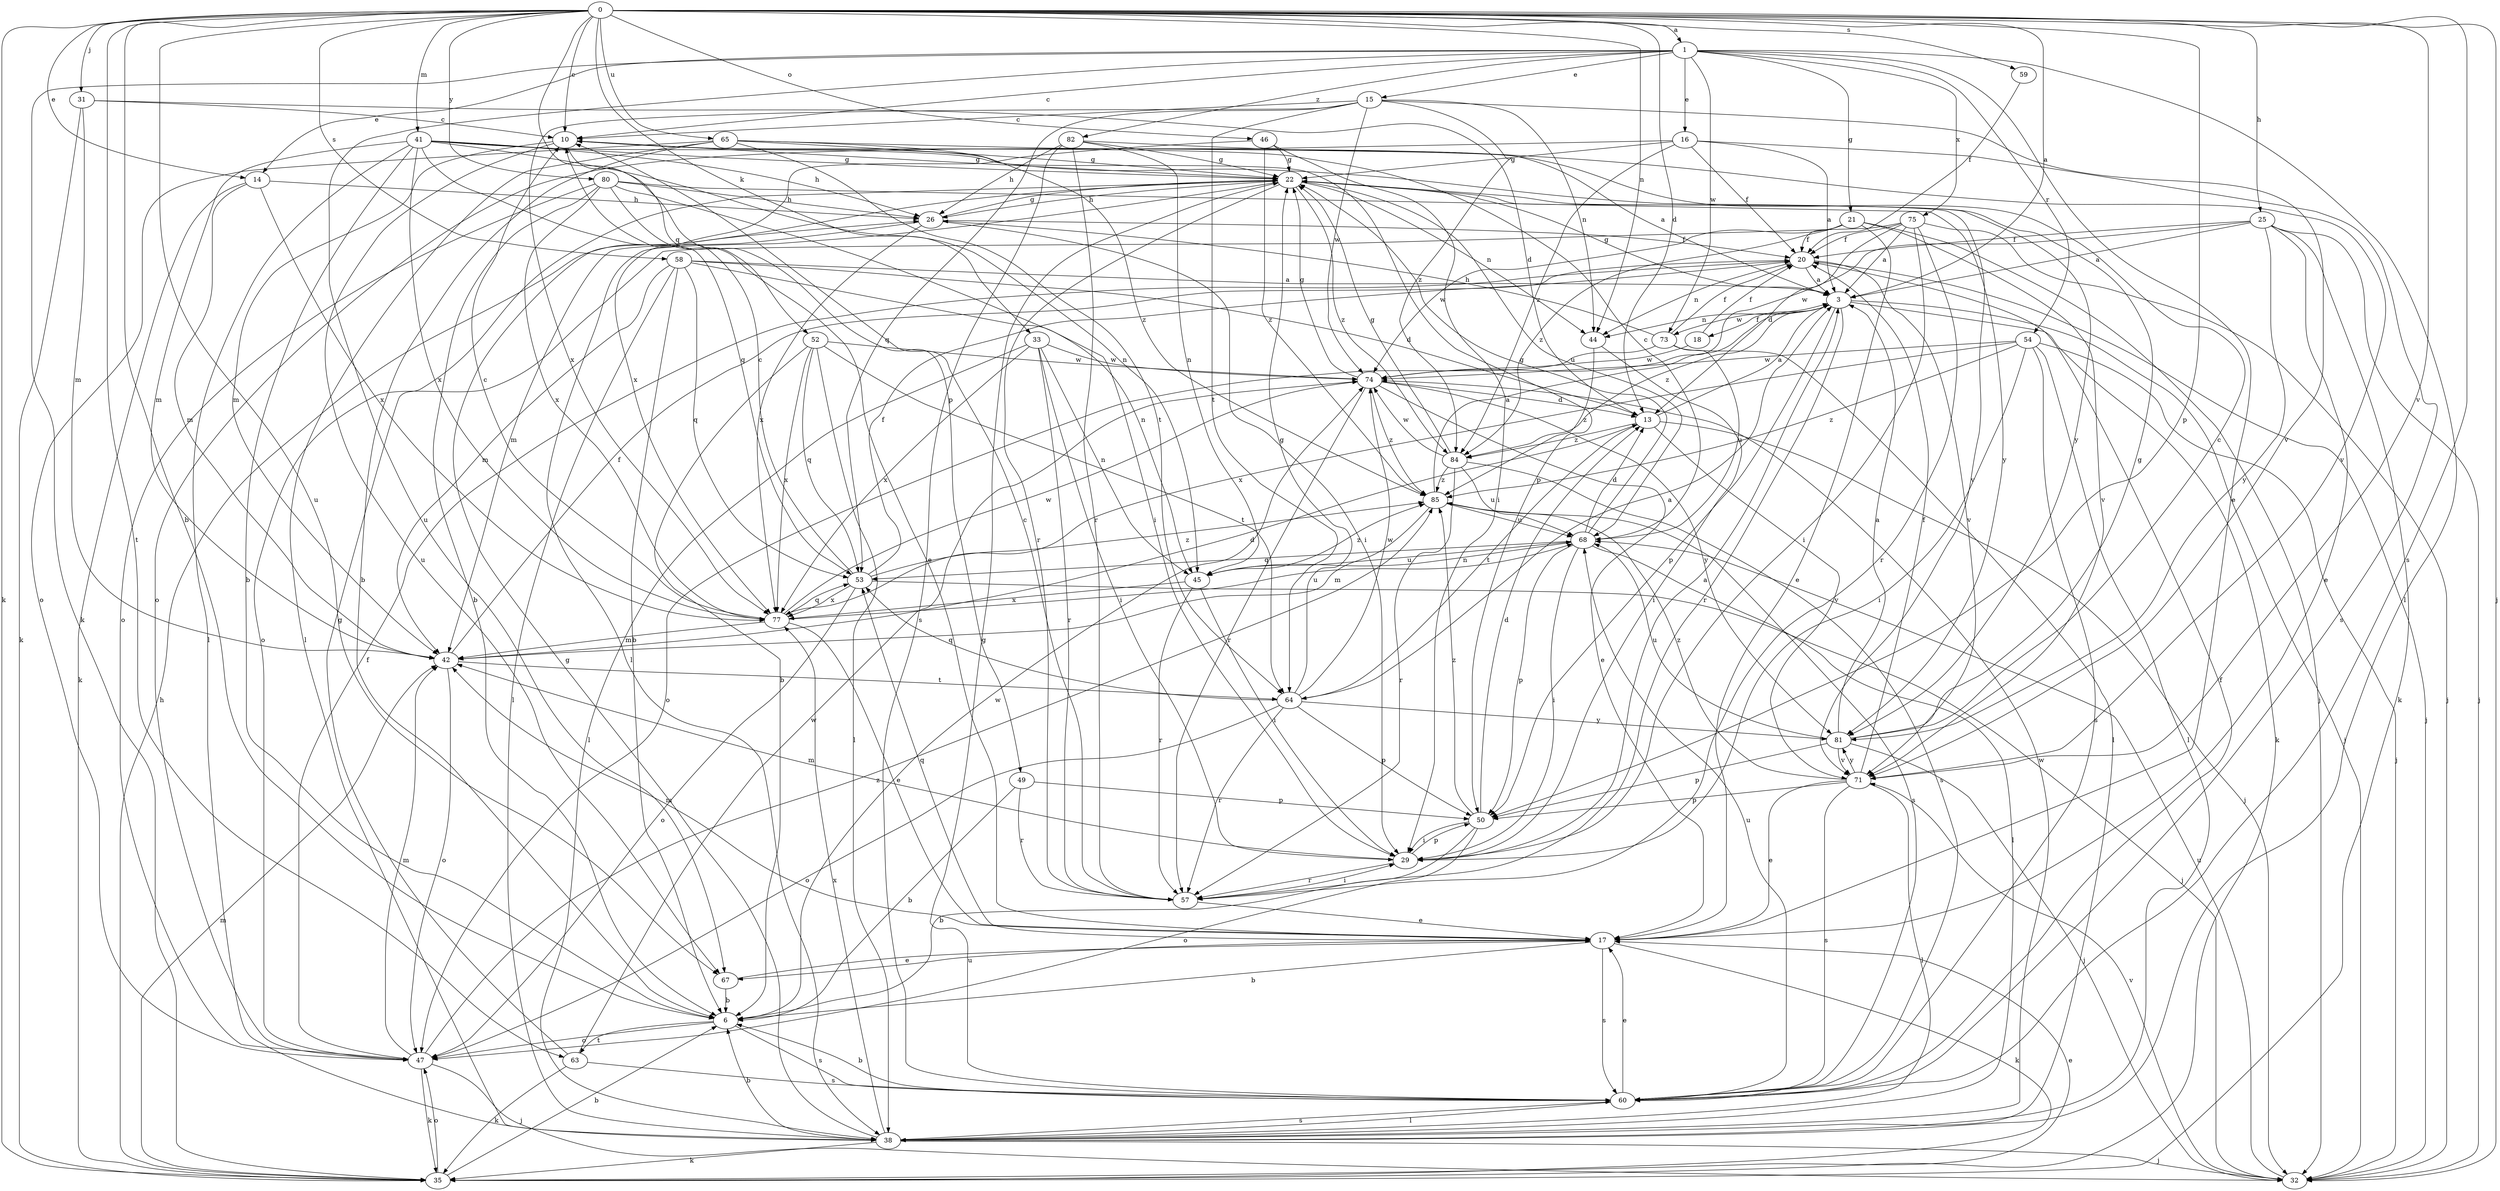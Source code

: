 strict digraph  {
0;
1;
3;
6;
10;
13;
14;
15;
16;
17;
18;
20;
21;
22;
25;
26;
29;
31;
32;
33;
35;
38;
41;
42;
44;
45;
46;
47;
49;
50;
52;
53;
54;
57;
58;
59;
60;
63;
64;
65;
67;
68;
71;
73;
74;
75;
77;
80;
81;
82;
84;
85;
0 -> 1  [label=a];
0 -> 3  [label=a];
0 -> 6  [label=b];
0 -> 10  [label=c];
0 -> 13  [label=d];
0 -> 14  [label=e];
0 -> 25  [label=h];
0 -> 31  [label=j];
0 -> 32  [label=j];
0 -> 33  [label=k];
0 -> 35  [label=k];
0 -> 41  [label=m];
0 -> 44  [label=n];
0 -> 46  [label=o];
0 -> 49  [label=p];
0 -> 50  [label=p];
0 -> 58  [label=s];
0 -> 59  [label=s];
0 -> 60  [label=s];
0 -> 63  [label=t];
0 -> 65  [label=u];
0 -> 67  [label=u];
0 -> 71  [label=v];
0 -> 80  [label=y];
1 -> 10  [label=c];
1 -> 14  [label=e];
1 -> 15  [label=e];
1 -> 16  [label=e];
1 -> 17  [label=e];
1 -> 21  [label=g];
1 -> 35  [label=k];
1 -> 38  [label=l];
1 -> 54  [label=r];
1 -> 67  [label=u];
1 -> 73  [label=w];
1 -> 75  [label=x];
1 -> 82  [label=z];
3 -> 18  [label=f];
3 -> 22  [label=g];
3 -> 32  [label=j];
3 -> 35  [label=k];
3 -> 44  [label=n];
3 -> 50  [label=p];
3 -> 57  [label=r];
3 -> 73  [label=w];
3 -> 84  [label=z];
6 -> 47  [label=o];
6 -> 60  [label=s];
6 -> 63  [label=t];
6 -> 74  [label=w];
10 -> 22  [label=g];
10 -> 42  [label=m];
10 -> 50  [label=p];
10 -> 52  [label=q];
10 -> 67  [label=u];
13 -> 3  [label=a];
13 -> 32  [label=j];
13 -> 64  [label=t];
13 -> 71  [label=v];
13 -> 84  [label=z];
14 -> 26  [label=h];
14 -> 35  [label=k];
14 -> 42  [label=m];
14 -> 77  [label=x];
15 -> 10  [label=c];
15 -> 44  [label=n];
15 -> 53  [label=q];
15 -> 64  [label=t];
15 -> 71  [label=v];
15 -> 74  [label=w];
15 -> 77  [label=x];
15 -> 84  [label=z];
16 -> 3  [label=a];
16 -> 20  [label=f];
16 -> 22  [label=g];
16 -> 47  [label=o];
16 -> 60  [label=s];
16 -> 84  [label=z];
17 -> 6  [label=b];
17 -> 35  [label=k];
17 -> 42  [label=m];
17 -> 53  [label=q];
17 -> 60  [label=s];
17 -> 67  [label=u];
18 -> 20  [label=f];
18 -> 74  [label=w];
20 -> 3  [label=a];
20 -> 32  [label=j];
20 -> 44  [label=n];
20 -> 71  [label=v];
21 -> 17  [label=e];
21 -> 20  [label=f];
21 -> 32  [label=j];
21 -> 71  [label=v];
21 -> 74  [label=w];
21 -> 84  [label=z];
22 -> 26  [label=h];
22 -> 38  [label=l];
22 -> 44  [label=n];
22 -> 57  [label=r];
22 -> 68  [label=u];
22 -> 71  [label=v];
22 -> 84  [label=z];
25 -> 3  [label=a];
25 -> 17  [label=e];
25 -> 20  [label=f];
25 -> 32  [label=j];
25 -> 35  [label=k];
25 -> 74  [label=w];
25 -> 81  [label=y];
26 -> 20  [label=f];
26 -> 22  [label=g];
26 -> 29  [label=i];
26 -> 42  [label=m];
26 -> 77  [label=x];
29 -> 3  [label=a];
29 -> 42  [label=m];
29 -> 50  [label=p];
29 -> 57  [label=r];
31 -> 10  [label=c];
31 -> 13  [label=d];
31 -> 35  [label=k];
31 -> 42  [label=m];
32 -> 68  [label=u];
32 -> 71  [label=v];
33 -> 29  [label=i];
33 -> 38  [label=l];
33 -> 45  [label=n];
33 -> 57  [label=r];
33 -> 74  [label=w];
33 -> 77  [label=x];
35 -> 6  [label=b];
35 -> 17  [label=e];
35 -> 26  [label=h];
35 -> 42  [label=m];
35 -> 47  [label=o];
38 -> 6  [label=b];
38 -> 22  [label=g];
38 -> 32  [label=j];
38 -> 35  [label=k];
38 -> 60  [label=s];
38 -> 74  [label=w];
38 -> 77  [label=x];
41 -> 6  [label=b];
41 -> 22  [label=g];
41 -> 26  [label=h];
41 -> 38  [label=l];
41 -> 42  [label=m];
41 -> 45  [label=n];
41 -> 53  [label=q];
41 -> 77  [label=x];
41 -> 81  [label=y];
42 -> 13  [label=d];
42 -> 20  [label=f];
42 -> 47  [label=o];
42 -> 64  [label=t];
44 -> 29  [label=i];
44 -> 85  [label=z];
45 -> 29  [label=i];
45 -> 57  [label=r];
45 -> 68  [label=u];
45 -> 77  [label=x];
45 -> 85  [label=z];
46 -> 22  [label=g];
46 -> 29  [label=i];
46 -> 77  [label=x];
46 -> 85  [label=z];
47 -> 20  [label=f];
47 -> 32  [label=j];
47 -> 35  [label=k];
47 -> 42  [label=m];
47 -> 85  [label=z];
49 -> 6  [label=b];
49 -> 50  [label=p];
49 -> 57  [label=r];
50 -> 6  [label=b];
50 -> 13  [label=d];
50 -> 29  [label=i];
50 -> 47  [label=o];
50 -> 85  [label=z];
52 -> 6  [label=b];
52 -> 38  [label=l];
52 -> 53  [label=q];
52 -> 64  [label=t];
52 -> 74  [label=w];
52 -> 77  [label=x];
53 -> 10  [label=c];
53 -> 20  [label=f];
53 -> 32  [label=j];
53 -> 47  [label=o];
53 -> 77  [label=x];
53 -> 85  [label=z];
54 -> 29  [label=i];
54 -> 32  [label=j];
54 -> 38  [label=l];
54 -> 60  [label=s];
54 -> 74  [label=w];
54 -> 77  [label=x];
54 -> 85  [label=z];
57 -> 10  [label=c];
57 -> 17  [label=e];
57 -> 29  [label=i];
58 -> 3  [label=a];
58 -> 6  [label=b];
58 -> 13  [label=d];
58 -> 38  [label=l];
58 -> 42  [label=m];
58 -> 45  [label=n];
58 -> 53  [label=q];
59 -> 20  [label=f];
60 -> 6  [label=b];
60 -> 17  [label=e];
60 -> 20  [label=f];
60 -> 22  [label=g];
60 -> 38  [label=l];
60 -> 68  [label=u];
63 -> 22  [label=g];
63 -> 35  [label=k];
63 -> 60  [label=s];
63 -> 74  [label=w];
64 -> 3  [label=a];
64 -> 22  [label=g];
64 -> 47  [label=o];
64 -> 50  [label=p];
64 -> 53  [label=q];
64 -> 57  [label=r];
64 -> 74  [label=w];
64 -> 81  [label=y];
65 -> 3  [label=a];
65 -> 6  [label=b];
65 -> 22  [label=g];
65 -> 38  [label=l];
65 -> 47  [label=o];
65 -> 64  [label=t];
65 -> 85  [label=z];
67 -> 6  [label=b];
67 -> 17  [label=e];
68 -> 10  [label=c];
68 -> 13  [label=d];
68 -> 22  [label=g];
68 -> 29  [label=i];
68 -> 38  [label=l];
68 -> 45  [label=n];
68 -> 50  [label=p];
68 -> 53  [label=q];
71 -> 17  [label=e];
71 -> 20  [label=f];
71 -> 38  [label=l];
71 -> 50  [label=p];
71 -> 60  [label=s];
71 -> 81  [label=y];
71 -> 85  [label=z];
73 -> 20  [label=f];
73 -> 26  [label=h];
73 -> 38  [label=l];
73 -> 47  [label=o];
73 -> 68  [label=u];
74 -> 13  [label=d];
74 -> 17  [label=e];
74 -> 22  [label=g];
74 -> 57  [label=r];
74 -> 81  [label=y];
74 -> 85  [label=z];
75 -> 3  [label=a];
75 -> 13  [label=d];
75 -> 20  [label=f];
75 -> 29  [label=i];
75 -> 32  [label=j];
75 -> 47  [label=o];
75 -> 57  [label=r];
77 -> 10  [label=c];
77 -> 17  [label=e];
77 -> 42  [label=m];
77 -> 53  [label=q];
77 -> 68  [label=u];
77 -> 74  [label=w];
80 -> 6  [label=b];
80 -> 17  [label=e];
80 -> 26  [label=h];
80 -> 29  [label=i];
80 -> 47  [label=o];
80 -> 77  [label=x];
80 -> 81  [label=y];
81 -> 3  [label=a];
81 -> 10  [label=c];
81 -> 22  [label=g];
81 -> 32  [label=j];
81 -> 50  [label=p];
81 -> 68  [label=u];
81 -> 71  [label=v];
82 -> 22  [label=g];
82 -> 26  [label=h];
82 -> 45  [label=n];
82 -> 57  [label=r];
82 -> 60  [label=s];
82 -> 71  [label=v];
84 -> 22  [label=g];
84 -> 57  [label=r];
84 -> 60  [label=s];
84 -> 68  [label=u];
84 -> 74  [label=w];
84 -> 85  [label=z];
85 -> 3  [label=a];
85 -> 42  [label=m];
85 -> 60  [label=s];
85 -> 68  [label=u];
}
